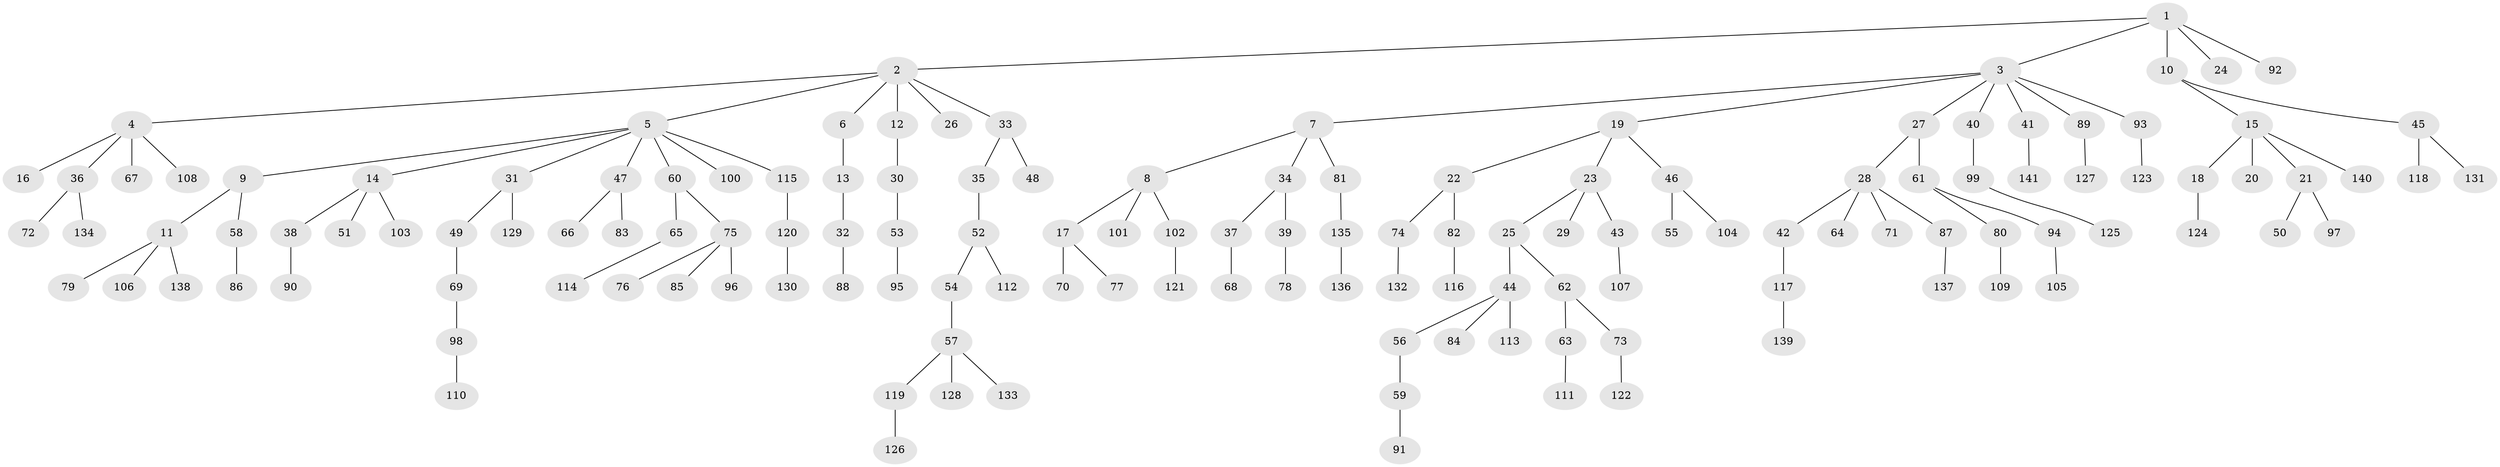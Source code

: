 // coarse degree distribution, {6: 0.017543859649122806, 2: 0.2631578947368421, 1: 0.5087719298245614, 3: 0.14035087719298245, 7: 0.03508771929824561, 5: 0.017543859649122806, 4: 0.017543859649122806}
// Generated by graph-tools (version 1.1) at 2025/37/03/04/25 23:37:16]
// undirected, 141 vertices, 140 edges
graph export_dot {
  node [color=gray90,style=filled];
  1;
  2;
  3;
  4;
  5;
  6;
  7;
  8;
  9;
  10;
  11;
  12;
  13;
  14;
  15;
  16;
  17;
  18;
  19;
  20;
  21;
  22;
  23;
  24;
  25;
  26;
  27;
  28;
  29;
  30;
  31;
  32;
  33;
  34;
  35;
  36;
  37;
  38;
  39;
  40;
  41;
  42;
  43;
  44;
  45;
  46;
  47;
  48;
  49;
  50;
  51;
  52;
  53;
  54;
  55;
  56;
  57;
  58;
  59;
  60;
  61;
  62;
  63;
  64;
  65;
  66;
  67;
  68;
  69;
  70;
  71;
  72;
  73;
  74;
  75;
  76;
  77;
  78;
  79;
  80;
  81;
  82;
  83;
  84;
  85;
  86;
  87;
  88;
  89;
  90;
  91;
  92;
  93;
  94;
  95;
  96;
  97;
  98;
  99;
  100;
  101;
  102;
  103;
  104;
  105;
  106;
  107;
  108;
  109;
  110;
  111;
  112;
  113;
  114;
  115;
  116;
  117;
  118;
  119;
  120;
  121;
  122;
  123;
  124;
  125;
  126;
  127;
  128;
  129;
  130;
  131;
  132;
  133;
  134;
  135;
  136;
  137;
  138;
  139;
  140;
  141;
  1 -- 2;
  1 -- 3;
  1 -- 10;
  1 -- 24;
  1 -- 92;
  2 -- 4;
  2 -- 5;
  2 -- 6;
  2 -- 12;
  2 -- 26;
  2 -- 33;
  3 -- 7;
  3 -- 19;
  3 -- 27;
  3 -- 40;
  3 -- 41;
  3 -- 89;
  3 -- 93;
  4 -- 16;
  4 -- 36;
  4 -- 67;
  4 -- 108;
  5 -- 9;
  5 -- 14;
  5 -- 31;
  5 -- 47;
  5 -- 60;
  5 -- 100;
  5 -- 115;
  6 -- 13;
  7 -- 8;
  7 -- 34;
  7 -- 81;
  8 -- 17;
  8 -- 101;
  8 -- 102;
  9 -- 11;
  9 -- 58;
  10 -- 15;
  10 -- 45;
  11 -- 79;
  11 -- 106;
  11 -- 138;
  12 -- 30;
  13 -- 32;
  14 -- 38;
  14 -- 51;
  14 -- 103;
  15 -- 18;
  15 -- 20;
  15 -- 21;
  15 -- 140;
  17 -- 70;
  17 -- 77;
  18 -- 124;
  19 -- 22;
  19 -- 23;
  19 -- 46;
  21 -- 50;
  21 -- 97;
  22 -- 74;
  22 -- 82;
  23 -- 25;
  23 -- 29;
  23 -- 43;
  25 -- 44;
  25 -- 62;
  27 -- 28;
  27 -- 61;
  28 -- 42;
  28 -- 64;
  28 -- 71;
  28 -- 87;
  30 -- 53;
  31 -- 49;
  31 -- 129;
  32 -- 88;
  33 -- 35;
  33 -- 48;
  34 -- 37;
  34 -- 39;
  35 -- 52;
  36 -- 72;
  36 -- 134;
  37 -- 68;
  38 -- 90;
  39 -- 78;
  40 -- 99;
  41 -- 141;
  42 -- 117;
  43 -- 107;
  44 -- 56;
  44 -- 84;
  44 -- 113;
  45 -- 118;
  45 -- 131;
  46 -- 55;
  46 -- 104;
  47 -- 66;
  47 -- 83;
  49 -- 69;
  52 -- 54;
  52 -- 112;
  53 -- 95;
  54 -- 57;
  56 -- 59;
  57 -- 119;
  57 -- 128;
  57 -- 133;
  58 -- 86;
  59 -- 91;
  60 -- 65;
  60 -- 75;
  61 -- 80;
  61 -- 94;
  62 -- 63;
  62 -- 73;
  63 -- 111;
  65 -- 114;
  69 -- 98;
  73 -- 122;
  74 -- 132;
  75 -- 76;
  75 -- 85;
  75 -- 96;
  80 -- 109;
  81 -- 135;
  82 -- 116;
  87 -- 137;
  89 -- 127;
  93 -- 123;
  94 -- 105;
  98 -- 110;
  99 -- 125;
  102 -- 121;
  115 -- 120;
  117 -- 139;
  119 -- 126;
  120 -- 130;
  135 -- 136;
}
